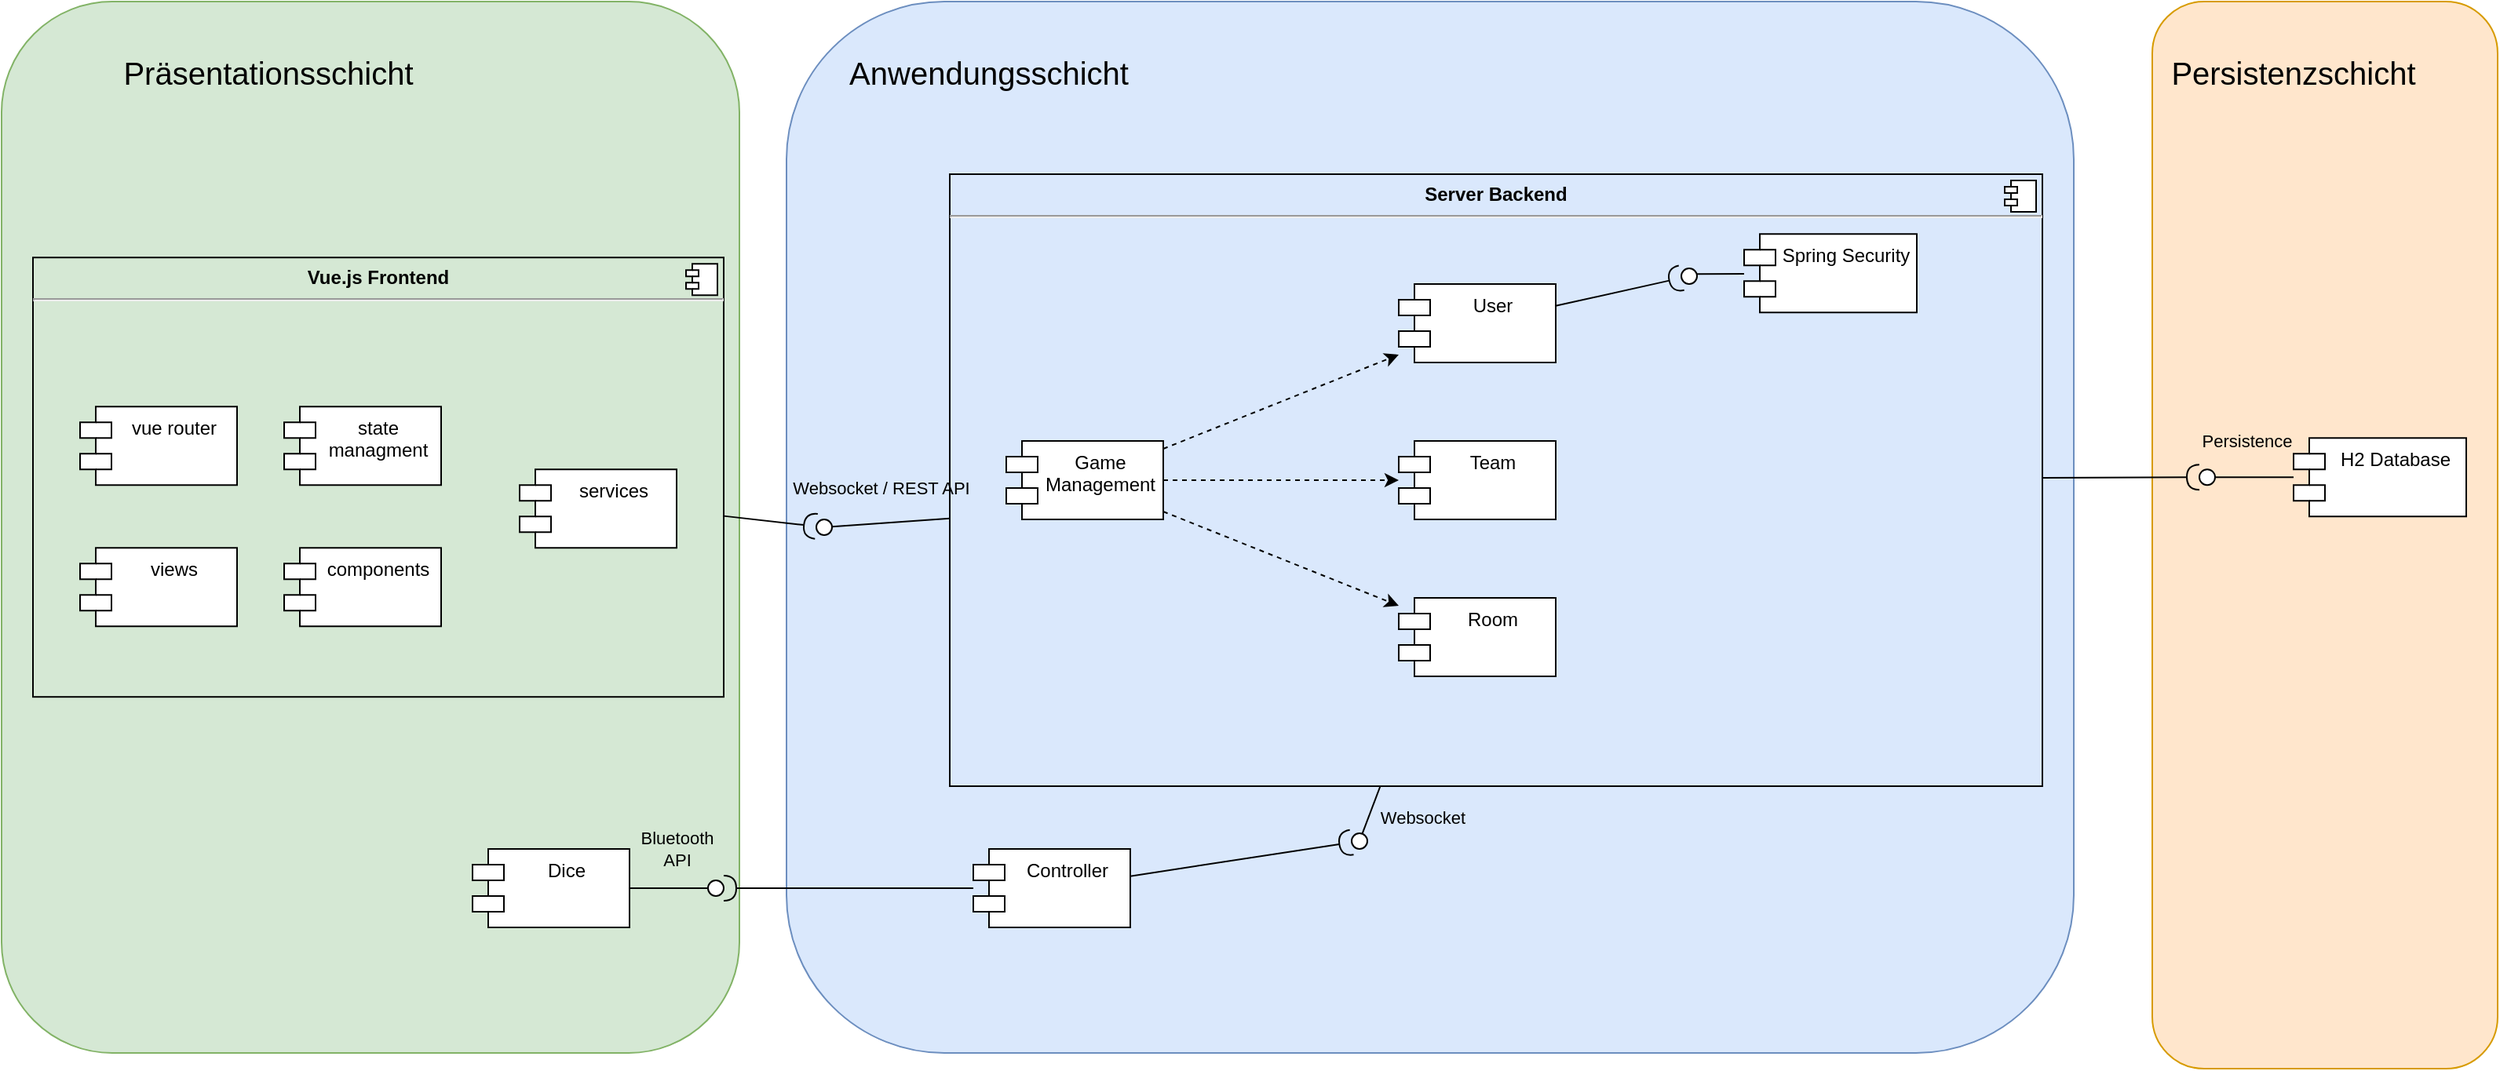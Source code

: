 <mxfile version="14.4.8" type="device"><diagram id="C5RBs43oDa-KdzZeNtuy" name="Page-1"><mxGraphModel dx="2062" dy="1122" grid="1" gridSize="10" guides="1" tooltips="1" connect="1" arrows="1" fold="1" page="1" pageScale="1" pageWidth="827" pageHeight="1169" math="0" shadow="0"><root><mxCell id="WIyWlLk6GJQsqaUBKTNV-0"/><mxCell id="WIyWlLk6GJQsqaUBKTNV-1" parent="WIyWlLk6GJQsqaUBKTNV-0"/><mxCell id="0_YlmXQ9C1gwtLpJu3_u-4" value="" style="rounded=1;whiteSpace=wrap;html=1;fillColor=#dae8fc;strokeColor=#6c8ebf;" parent="WIyWlLk6GJQsqaUBKTNV-1" vertex="1"><mxGeometry x="500" y="150" width="820" height="670" as="geometry"/></mxCell><mxCell id="0_YlmXQ9C1gwtLpJu3_u-5" value="" style="rounded=1;whiteSpace=wrap;html=1;fillColor=#ffe6cc;strokeColor=#d79b00;" parent="WIyWlLk6GJQsqaUBKTNV-1" vertex="1"><mxGeometry x="1370" y="150" width="220" height="680" as="geometry"/></mxCell><mxCell id="0_YlmXQ9C1gwtLpJu3_u-3" value="" style="rounded=1;whiteSpace=wrap;html=1;fillColor=#d5e8d4;strokeColor=#82b366;" parent="WIyWlLk6GJQsqaUBKTNV-1" vertex="1"><mxGeometry y="150" width="470" height="670" as="geometry"/></mxCell><mxCell id="wJvmHSykL-xBjud_CaEO-38" value="&lt;p style=&quot;margin: 0px ; margin-top: 6px ; text-align: center&quot;&gt;&lt;b&gt;Server Backend&lt;/b&gt;&lt;/p&gt;&lt;hr&gt;&lt;p style=&quot;margin: 0px ; margin-left: 8px&quot;&gt;&lt;br&gt;&lt;/p&gt;" style="align=left;overflow=fill;html=1;dropTarget=0;fillColor=none;" parent="WIyWlLk6GJQsqaUBKTNV-1" vertex="1"><mxGeometry x="604" y="260" width="696" height="390" as="geometry"/></mxCell><mxCell id="wJvmHSykL-xBjud_CaEO-39" value="" style="shape=component;jettyWidth=8;jettyHeight=4;" parent="wJvmHSykL-xBjud_CaEO-38" vertex="1"><mxGeometry x="1" width="20" height="20" relative="1" as="geometry"><mxPoint x="-24" y="4" as="offset"/></mxGeometry></mxCell><mxCell id="wJvmHSykL-xBjud_CaEO-10" value="" style="rounded=0;orthogonalLoop=1;jettySize=auto;html=1;endArrow=none;endFill=0;" parent="WIyWlLk6GJQsqaUBKTNV-1" source="wJvmHSykL-xBjud_CaEO-38" target="wJvmHSykL-xBjud_CaEO-12" edge="1"><mxGeometry relative="1" as="geometry"><mxPoint x="604" y="478.095" as="sourcePoint"/></mxGeometry></mxCell><mxCell id="wJvmHSykL-xBjud_CaEO-14" value="User" style="shape=module;align=left;spacingLeft=20;align=center;verticalAlign=top;" parent="WIyWlLk6GJQsqaUBKTNV-1" vertex="1"><mxGeometry x="890" y="330" width="100" height="50" as="geometry"/></mxCell><mxCell id="wJvmHSykL-xBjud_CaEO-20" value="H2 Database" style="shape=module;align=left;spacingLeft=20;align=center;verticalAlign=top;" parent="WIyWlLk6GJQsqaUBKTNV-1" vertex="1"><mxGeometry x="1460" y="428.1" width="110" height="50" as="geometry"/></mxCell><mxCell id="wJvmHSykL-xBjud_CaEO-25" value="Controller" style="shape=module;align=left;spacingLeft=20;align=center;verticalAlign=top;" parent="WIyWlLk6GJQsqaUBKTNV-1" vertex="1"><mxGeometry x="619" y="690" width="100" height="50" as="geometry"/></mxCell><mxCell id="wJvmHSykL-xBjud_CaEO-32" value="Dice" style="shape=module;align=left;spacingLeft=20;align=center;verticalAlign=top;" parent="WIyWlLk6GJQsqaUBKTNV-1" vertex="1"><mxGeometry x="300" y="690" width="100" height="50" as="geometry"/></mxCell><mxCell id="wJvmHSykL-xBjud_CaEO-33" value="Bluetooth&lt;br&gt;API" style="rounded=0;orthogonalLoop=1;jettySize=auto;html=1;endArrow=none;endFill=0;labelBackgroundColor=none;" parent="WIyWlLk6GJQsqaUBKTNV-1" source="wJvmHSykL-xBjud_CaEO-32" edge="1"><mxGeometry x="0.2" y="25" relative="1" as="geometry"><mxPoint x="582.998" y="830" as="sourcePoint"/><mxPoint as="offset"/><mxPoint x="450" y="715" as="targetPoint"/></mxGeometry></mxCell><mxCell id="wJvmHSykL-xBjud_CaEO-34" value="" style="rounded=0;orthogonalLoop=1;jettySize=auto;html=1;endArrow=halfCircle;endFill=0;endSize=6;strokeWidth=1;" parent="WIyWlLk6GJQsqaUBKTNV-1" source="wJvmHSykL-xBjud_CaEO-25" target="wJvmHSykL-xBjud_CaEO-35" edge="1"><mxGeometry relative="1" as="geometry"><mxPoint x="560" y="715" as="sourcePoint"/></mxGeometry></mxCell><mxCell id="wJvmHSykL-xBjud_CaEO-35" value="" style="ellipse;whiteSpace=wrap;html=1;fontFamily=Helvetica;fontSize=12;fontColor=#000000;align=center;strokeColor=#000000;fillColor=#ffffff;points=[];aspect=fixed;resizable=0;" parent="WIyWlLk6GJQsqaUBKTNV-1" vertex="1"><mxGeometry x="450" y="710" width="10" height="10" as="geometry"/></mxCell><mxCell id="wJvmHSykL-xBjud_CaEO-40" value="" style="rounded=0;orthogonalLoop=1;jettySize=auto;html=1;endArrow=none;endFill=0;" parent="WIyWlLk6GJQsqaUBKTNV-1" source="wJvmHSykL-xBjud_CaEO-38" target="wJvmHSykL-xBjud_CaEO-42" edge="1"><mxGeometry relative="1" as="geometry"><mxPoint x="390" y="795" as="sourcePoint"/></mxGeometry></mxCell><mxCell id="wJvmHSykL-xBjud_CaEO-44" value="Websocket" style="edgeLabel;html=1;align=center;verticalAlign=middle;resizable=0;points=[];labelBackgroundColor=none;" parent="wJvmHSykL-xBjud_CaEO-40" vertex="1" connectable="0"><mxGeometry x="0.279" y="1" relative="1" as="geometry"><mxPoint x="32.93" y="0.63" as="offset"/></mxGeometry></mxCell><mxCell id="wJvmHSykL-xBjud_CaEO-42" value="" style="ellipse;whiteSpace=wrap;html=1;fontFamily=Helvetica;fontSize=12;fontColor=#000000;align=center;strokeColor=#000000;fillColor=#ffffff;points=[];aspect=fixed;resizable=0;" parent="WIyWlLk6GJQsqaUBKTNV-1" vertex="1"><mxGeometry x="860" y="680" width="10" height="10" as="geometry"/></mxCell><mxCell id="wJvmHSykL-xBjud_CaEO-43" value="" style="rounded=0;orthogonalLoop=1;jettySize=auto;html=1;endArrow=halfCircle;endFill=0;endSize=6;strokeWidth=1;" parent="WIyWlLk6GJQsqaUBKTNV-1" source="wJvmHSykL-xBjud_CaEO-25" target="wJvmHSykL-xBjud_CaEO-42" edge="1"><mxGeometry relative="1" as="geometry"><mxPoint x="747.655" y="740.0" as="sourcePoint"/><mxPoint x="970" y="730" as="targetPoint"/></mxGeometry></mxCell><mxCell id="wJvmHSykL-xBjud_CaEO-12" value="" style="ellipse;whiteSpace=wrap;html=1;fontFamily=Helvetica;fontSize=12;fontColor=#000000;align=center;strokeColor=#000000;fillColor=#ffffff;points=[];aspect=fixed;resizable=0;" parent="WIyWlLk6GJQsqaUBKTNV-1" vertex="1"><mxGeometry x="519" y="480" width="10" height="10" as="geometry"/></mxCell><mxCell id="wJvmHSykL-xBjud_CaEO-46" value="Websocket / REST API" style="rounded=0;orthogonalLoop=1;jettySize=auto;html=1;endArrow=halfCircle;endFill=0;endSize=6;strokeWidth=1;labelBackgroundColor=none;" parent="WIyWlLk6GJQsqaUBKTNV-1" source="wJvmHSykL-xBjud_CaEO-47" target="wJvmHSykL-xBjud_CaEO-12" edge="1"><mxGeometry x="1" y="48" relative="1" as="geometry"><mxPoint x="614" y="309.484" as="sourcePoint"/><mxPoint x="510" y="484" as="targetPoint"/><mxPoint x="36" y="23" as="offset"/></mxGeometry></mxCell><mxCell id="wJvmHSykL-xBjud_CaEO-47" value="&lt;p style=&quot;margin: 0px ; margin-top: 6px ; text-align: center&quot;&gt;&lt;b&gt;Vue.js Frontend&lt;/b&gt;&lt;/p&gt;&lt;hr&gt;&lt;p style=&quot;margin: 0px ; margin-left: 8px&quot;&gt;&lt;br&gt;&lt;/p&gt;" style="align=left;overflow=fill;html=1;dropTarget=0;fillColor=none;" parent="WIyWlLk6GJQsqaUBKTNV-1" vertex="1"><mxGeometry x="20" y="313.1" width="440" height="280" as="geometry"/></mxCell><mxCell id="wJvmHSykL-xBjud_CaEO-48" value="" style="shape=component;jettyWidth=8;jettyHeight=4;" parent="wJvmHSykL-xBjud_CaEO-47" vertex="1"><mxGeometry x="1" width="20" height="20" relative="1" as="geometry"><mxPoint x="-24" y="4" as="offset"/></mxGeometry></mxCell><mxCell id="wJvmHSykL-xBjud_CaEO-49" value="components" style="shape=module;align=left;spacingLeft=20;align=center;verticalAlign=top;" parent="WIyWlLk6GJQsqaUBKTNV-1" vertex="1"><mxGeometry x="180" y="498.1" width="100" height="50" as="geometry"/></mxCell><mxCell id="wJvmHSykL-xBjud_CaEO-50" value="views" style="shape=module;align=left;spacingLeft=20;align=center;verticalAlign=top;" parent="WIyWlLk6GJQsqaUBKTNV-1" vertex="1"><mxGeometry x="50" y="498.1" width="100" height="50" as="geometry"/></mxCell><mxCell id="wJvmHSykL-xBjud_CaEO-51" value="state&#10;managment" style="shape=module;align=left;spacingLeft=20;align=center;verticalAlign=top;" parent="WIyWlLk6GJQsqaUBKTNV-1" vertex="1"><mxGeometry x="180" y="408.1" width="100" height="50" as="geometry"/></mxCell><mxCell id="wJvmHSykL-xBjud_CaEO-52" value="vue router" style="shape=module;align=left;spacingLeft=20;align=center;verticalAlign=top;" parent="WIyWlLk6GJQsqaUBKTNV-1" vertex="1"><mxGeometry x="50" y="408.1" width="100" height="50" as="geometry"/></mxCell><mxCell id="wJvmHSykL-xBjud_CaEO-53" value="services" style="shape=module;align=left;spacingLeft=20;align=center;verticalAlign=top;" parent="WIyWlLk6GJQsqaUBKTNV-1" vertex="1"><mxGeometry x="330" y="448.1" width="100" height="50" as="geometry"/></mxCell><mxCell id="ic7eH6om4jhrVm0iHdpg-0" value="Spring Security" style="shape=module;align=left;spacingLeft=20;align=center;verticalAlign=top;" parent="WIyWlLk6GJQsqaUBKTNV-1" vertex="1"><mxGeometry x="1110" y="298.1" width="110" height="50" as="geometry"/></mxCell><mxCell id="ic7eH6om4jhrVm0iHdpg-3" value="Game&#10;Management" style="shape=module;align=left;spacingLeft=20;align=center;verticalAlign=top;" parent="WIyWlLk6GJQsqaUBKTNV-1" vertex="1"><mxGeometry x="640" y="430" width="100" height="50" as="geometry"/></mxCell><mxCell id="ic7eH6om4jhrVm0iHdpg-4" value="Team" style="shape=module;align=left;spacingLeft=20;align=center;verticalAlign=top;" parent="WIyWlLk6GJQsqaUBKTNV-1" vertex="1"><mxGeometry x="890" y="430" width="100" height="50" as="geometry"/></mxCell><mxCell id="ic7eH6om4jhrVm0iHdpg-5" value="Room" style="shape=module;align=left;spacingLeft=20;align=center;verticalAlign=top;" parent="WIyWlLk6GJQsqaUBKTNV-1" vertex="1"><mxGeometry x="890" y="530" width="100" height="50" as="geometry"/></mxCell><mxCell id="ic7eH6om4jhrVm0iHdpg-6" value="" style="rounded=0;orthogonalLoop=1;jettySize=auto;html=1;endArrow=none;endFill=0;" parent="WIyWlLk6GJQsqaUBKTNV-1" source="ic7eH6om4jhrVm0iHdpg-0" edge="1"><mxGeometry relative="1" as="geometry"><mxPoint x="1100" y="315.65" as="sourcePoint"/><mxPoint x="1080" y="323.65" as="targetPoint"/></mxGeometry></mxCell><mxCell id="ic7eH6om4jhrVm0iHdpg-7" value="" style="rounded=0;orthogonalLoop=1;jettySize=auto;html=1;endArrow=halfCircle;endFill=0;endSize=6;strokeWidth=1;" parent="WIyWlLk6GJQsqaUBKTNV-1" source="wJvmHSykL-xBjud_CaEO-14" target="ic7eH6om4jhrVm0iHdpg-12" edge="1"><mxGeometry relative="1" as="geometry"><mxPoint x="990" y="339.997" as="sourcePoint"/><mxPoint x="1080.047" y="352.417" as="targetPoint"/></mxGeometry></mxCell><mxCell id="ic7eH6om4jhrVm0iHdpg-12" value="" style="ellipse;whiteSpace=wrap;html=1;fontFamily=Helvetica;fontSize=12;fontColor=#000000;align=center;strokeColor=#000000;fillColor=#ffffff;points=[];aspect=fixed;resizable=0;" parent="WIyWlLk6GJQsqaUBKTNV-1" vertex="1"><mxGeometry x="1070" y="320" width="10" height="10" as="geometry"/></mxCell><mxCell id="ic7eH6om4jhrVm0iHdpg-30" value="Persistence" style="rounded=0;orthogonalLoop=1;jettySize=auto;html=1;endArrow=none;endFill=0;labelBackgroundColor=none;" parent="WIyWlLk6GJQsqaUBKTNV-1" source="wJvmHSykL-xBjud_CaEO-20" target="ic7eH6om4jhrVm0iHdpg-29" edge="1"><mxGeometry x="0.2" y="-23" relative="1" as="geometry"><mxPoint x="1139.03" y="594" as="sourcePoint"/><mxPoint x="1090" y="490" as="targetPoint"/><mxPoint as="offset"/></mxGeometry></mxCell><mxCell id="ic7eH6om4jhrVm0iHdpg-32" value="" style="rounded=0;orthogonalLoop=1;jettySize=auto;html=1;endArrow=halfCircle;endFill=0;endSize=6;strokeWidth=1;" parent="WIyWlLk6GJQsqaUBKTNV-1" source="ic7eH6om4jhrVm0iHdpg-29" edge="1"><mxGeometry relative="1" as="geometry"><mxPoint x="1000" y="390" as="sourcePoint"/><mxPoint x="1410" y="455" as="targetPoint"/><Array as="points"/></mxGeometry></mxCell><mxCell id="ic7eH6om4jhrVm0iHdpg-36" value="" style="endArrow=classic;html=1;dashed=1;" parent="WIyWlLk6GJQsqaUBKTNV-1" source="ic7eH6om4jhrVm0iHdpg-3" target="wJvmHSykL-xBjud_CaEO-14" edge="1"><mxGeometry width="50" height="50" relative="1" as="geometry"><mxPoint x="760" y="410" as="sourcePoint"/><mxPoint x="810" y="360" as="targetPoint"/></mxGeometry></mxCell><mxCell id="ic7eH6om4jhrVm0iHdpg-37" value="" style="endArrow=classic;html=1;dashed=1;" parent="WIyWlLk6GJQsqaUBKTNV-1" source="ic7eH6om4jhrVm0iHdpg-3" target="ic7eH6om4jhrVm0iHdpg-4" edge="1"><mxGeometry width="50" height="50" relative="1" as="geometry"><mxPoint x="760" y="410" as="sourcePoint"/><mxPoint x="810" y="360" as="targetPoint"/></mxGeometry></mxCell><mxCell id="ic7eH6om4jhrVm0iHdpg-38" value="" style="endArrow=classic;html=1;dashed=1;" parent="WIyWlLk6GJQsqaUBKTNV-1" source="ic7eH6om4jhrVm0iHdpg-3" target="ic7eH6om4jhrVm0iHdpg-5" edge="1"><mxGeometry width="50" height="50" relative="1" as="geometry"><mxPoint x="750" y="445" as="sourcePoint"/><mxPoint x="900" y="385" as="targetPoint"/></mxGeometry></mxCell><mxCell id="ic7eH6om4jhrVm0iHdpg-29" value="" style="ellipse;whiteSpace=wrap;html=1;fontFamily=Helvetica;fontSize=12;fontColor=#000000;align=center;strokeColor=#000000;fillColor=#ffffff;points=[];aspect=fixed;resizable=0;" parent="WIyWlLk6GJQsqaUBKTNV-1" vertex="1"><mxGeometry x="1400" y="448.1" width="10" height="10" as="geometry"/></mxCell><mxCell id="0_YlmXQ9C1gwtLpJu3_u-0" value="" style="rounded=0;orthogonalLoop=1;jettySize=auto;html=1;endArrow=halfCircle;endFill=0;endSize=6;strokeWidth=1;" parent="WIyWlLk6GJQsqaUBKTNV-1" source="wJvmHSykL-xBjud_CaEO-38" target="ic7eH6om4jhrVm0iHdpg-29" edge="1"><mxGeometry relative="1" as="geometry"><mxPoint x="1300" y="455.0" as="sourcePoint"/><mxPoint x="1410" y="455.0" as="targetPoint"/><Array as="points"/></mxGeometry></mxCell><mxCell id="0_YlmXQ9C1gwtLpJu3_u-6" value="&lt;font style=&quot;font-size: 20px&quot;&gt;Präsentationsschicht&lt;/font&gt;" style="text;html=1;strokeColor=none;fillColor=none;align=center;verticalAlign=middle;whiteSpace=wrap;rounded=0;" parent="WIyWlLk6GJQsqaUBKTNV-1" vertex="1"><mxGeometry x="40" y="160" width="260" height="70" as="geometry"/></mxCell><mxCell id="0_YlmXQ9C1gwtLpJu3_u-7" value="&lt;font style=&quot;font-size: 20px&quot;&gt;Anwendungsschicht&lt;/font&gt;" style="text;html=1;strokeColor=none;fillColor=none;align=center;verticalAlign=middle;whiteSpace=wrap;rounded=0;" parent="WIyWlLk6GJQsqaUBKTNV-1" vertex="1"><mxGeometry x="539" y="170" width="180" height="50" as="geometry"/></mxCell><mxCell id="0_YlmXQ9C1gwtLpJu3_u-8" value="&lt;font style=&quot;font-size: 20px&quot;&gt;Persistenzschicht&lt;/font&gt;" style="text;html=1;strokeColor=none;fillColor=none;align=center;verticalAlign=middle;whiteSpace=wrap;rounded=0;" parent="WIyWlLk6GJQsqaUBKTNV-1" vertex="1"><mxGeometry x="1370" y="170" width="180" height="50" as="geometry"/></mxCell></root></mxGraphModel></diagram></mxfile>